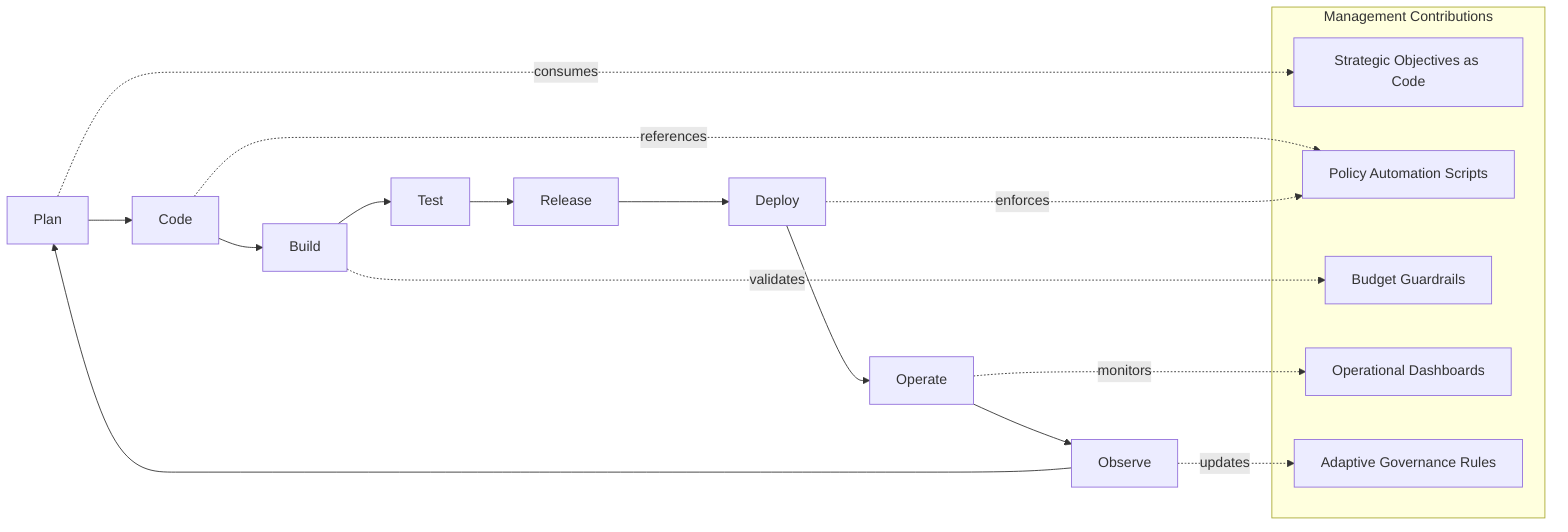 %% Management contributions embedded in DevOps loop
flowchart LR
    A[Plan]:::kv-primary --> B[Code]:::kv-accent
    B --> C[Build]:::kv-accent
    C --> D[Test]:::kv-highlight
    D --> E[Release]:::kv-highlight
    E --> F[Deploy]:::kv-accent
    F --> G[Operate]:::kv-accent
    G --> H[Observe]:::kv-highlight
    H --> A

    subgraph Management Contributions
        MA[Strategic Objectives as Code]:::kv-elevated
        MB[Policy Automation Scripts]:::kv-elevated
        MC[Budget Guardrails]:::kv-elevated
        MD[Operational Dashboards]:::kv-elevated
        ME[Adaptive Governance Rules]:::kv-elevated
    end

    A -. consumes .-> MA
    B -. references .-> MB
    C -. validates .-> MC
    F -. enforces .-> MB
    G -. monitors .-> MD
    H -. updates .-> ME